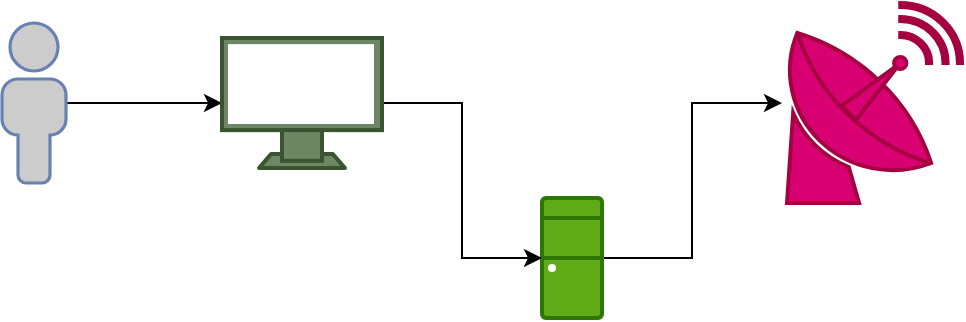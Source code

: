 <mxfile>
    <diagram id="u5JbJRVhyqulfKoZ1wq-" name="Page-1">
        <mxGraphModel dx="733" dy="585" grid="1" gridSize="10" guides="1" tooltips="1" connect="1" arrows="1" fold="1" page="1" pageScale="1" pageWidth="827" pageHeight="1169" math="0" shadow="0">
            <root>
                <mxCell id="0"/>
                <mxCell id="1" parent="0"/>
                <mxCell id="8" style="edgeStyle=orthogonalEdgeStyle;rounded=0;orthogonalLoop=1;jettySize=auto;html=1;exitX=1;exitY=0.5;exitDx=0;exitDy=0;exitPerimeter=0;" edge="1" parent="1" source="2" target="7">
                    <mxGeometry relative="1" as="geometry"/>
                </mxCell>
                <mxCell id="2" value="" style="fontColor=#ffffff;verticalAlign=top;verticalLabelPosition=bottom;labelPosition=center;align=center;html=1;outlineConnect=0;fillColor=#60a917;strokeColor=#2D7600;gradientDirection=north;strokeWidth=2;shape=mxgraph.networks.desktop_pc;" vertex="1" parent="1">
                    <mxGeometry x="340" y="210" width="30" height="60" as="geometry"/>
                </mxCell>
                <mxCell id="5" style="edgeStyle=orthogonalEdgeStyle;rounded=0;orthogonalLoop=1;jettySize=auto;html=1;" edge="1" parent="1" source="3" target="4">
                    <mxGeometry relative="1" as="geometry"/>
                </mxCell>
                <mxCell id="3" value="" style="fontColor=#0066CC;verticalAlign=top;verticalLabelPosition=bottom;labelPosition=center;align=center;html=1;outlineConnect=0;fillColor=#CCCCCC;strokeColor=#6881B3;gradientColor=none;gradientDirection=north;strokeWidth=2;shape=mxgraph.networks.user_male;" vertex="1" parent="1">
                    <mxGeometry x="70" y="122.5" width="32" height="80" as="geometry"/>
                </mxCell>
                <mxCell id="6" style="edgeStyle=orthogonalEdgeStyle;rounded=0;orthogonalLoop=1;jettySize=auto;html=1;exitX=1;exitY=0.5;exitDx=0;exitDy=0;exitPerimeter=0;entryX=0;entryY=0.5;entryDx=0;entryDy=0;entryPerimeter=0;" edge="1" parent="1" source="4" target="2">
                    <mxGeometry relative="1" as="geometry"/>
                </mxCell>
                <mxCell id="4" value="" style="fontColor=#ffffff;verticalAlign=top;verticalLabelPosition=bottom;labelPosition=center;align=center;html=1;outlineConnect=0;fillColor=#6d8764;strokeColor=#3A5431;gradientDirection=north;strokeWidth=2;shape=mxgraph.networks.monitor;" vertex="1" parent="1">
                    <mxGeometry x="180" y="130" width="80" height="65" as="geometry"/>
                </mxCell>
                <mxCell id="7" value="" style="fontColor=#ffffff;verticalAlign=top;verticalLabelPosition=bottom;labelPosition=center;align=center;html=1;outlineConnect=0;fillColor=#d80073;strokeColor=#A50040;gradientDirection=north;strokeWidth=2;shape=mxgraph.networks.satellite_dish;" vertex="1" parent="1">
                    <mxGeometry x="460" y="112.5" width="90" height="100" as="geometry"/>
                </mxCell>
            </root>
        </mxGraphModel>
    </diagram>
</mxfile>